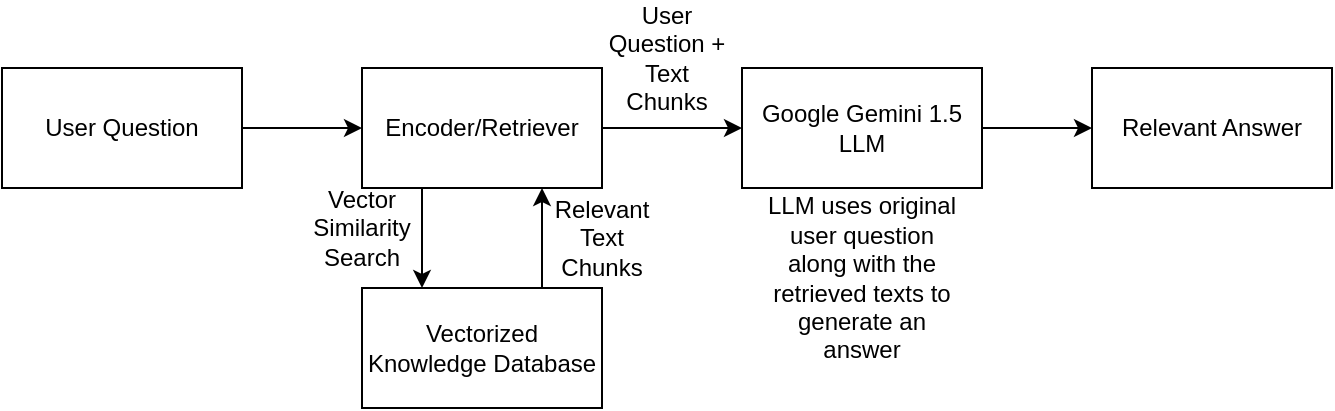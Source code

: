 <mxfile version="26.0.11">
  <diagram name="Page-1" id="_6DKbL7X02YxhA7WK7Fa">
    <mxGraphModel dx="2072" dy="1145" grid="1" gridSize="10" guides="1" tooltips="1" connect="1" arrows="1" fold="1" page="1" pageScale="1" pageWidth="850" pageHeight="1100" math="0" shadow="0">
      <root>
        <mxCell id="0" />
        <mxCell id="1" parent="0" />
        <mxCell id="L9TvePdmCQZXVEKv_d65-1" value="Encoder/Retriever" style="rounded=0;whiteSpace=wrap;html=1;" vertex="1" parent="1">
          <mxGeometry x="265" y="390" width="120" height="60" as="geometry" />
        </mxCell>
        <mxCell id="L9TvePdmCQZXVEKv_d65-3" value="" style="endArrow=classic;html=1;rounded=0;exitX=0.25;exitY=1;exitDx=0;exitDy=0;entryX=0.25;entryY=0;entryDx=0;entryDy=0;" edge="1" parent="1" source="L9TvePdmCQZXVEKv_d65-1" target="L9TvePdmCQZXVEKv_d65-4">
          <mxGeometry width="50" height="50" relative="1" as="geometry">
            <mxPoint x="485" y="460" as="sourcePoint" />
            <mxPoint x="325" y="530" as="targetPoint" />
          </mxGeometry>
        </mxCell>
        <mxCell id="L9TvePdmCQZXVEKv_d65-4" value="Vectorized Knowledge Database" style="rounded=0;whiteSpace=wrap;html=1;" vertex="1" parent="1">
          <mxGeometry x="265" y="500" width="120" height="60" as="geometry" />
        </mxCell>
        <mxCell id="L9TvePdmCQZXVEKv_d65-5" value="User Question" style="rounded=0;whiteSpace=wrap;html=1;" vertex="1" parent="1">
          <mxGeometry x="85" y="390" width="120" height="60" as="geometry" />
        </mxCell>
        <mxCell id="L9TvePdmCQZXVEKv_d65-6" value="" style="endArrow=classic;html=1;rounded=0;exitX=1;exitY=0.5;exitDx=0;exitDy=0;entryX=0;entryY=0.5;entryDx=0;entryDy=0;" edge="1" parent="1" source="L9TvePdmCQZXVEKv_d65-5" target="L9TvePdmCQZXVEKv_d65-1">
          <mxGeometry width="50" height="50" relative="1" as="geometry">
            <mxPoint x="475" y="610" as="sourcePoint" />
            <mxPoint x="525" y="560" as="targetPoint" />
          </mxGeometry>
        </mxCell>
        <mxCell id="L9TvePdmCQZXVEKv_d65-7" value="" style="endArrow=classic;html=1;rounded=0;exitX=0.75;exitY=0;exitDx=0;exitDy=0;entryX=0.75;entryY=1;entryDx=0;entryDy=0;" edge="1" parent="1" source="L9TvePdmCQZXVEKv_d65-4" target="L9TvePdmCQZXVEKv_d65-1">
          <mxGeometry width="50" height="50" relative="1" as="geometry">
            <mxPoint x="475" y="610" as="sourcePoint" />
            <mxPoint x="525" y="560" as="targetPoint" />
          </mxGeometry>
        </mxCell>
        <mxCell id="L9TvePdmCQZXVEKv_d65-8" value="Vector Similarity Search" style="text;html=1;align=center;verticalAlign=middle;whiteSpace=wrap;rounded=0;" vertex="1" parent="1">
          <mxGeometry x="235" y="460" width="60" height="20" as="geometry" />
        </mxCell>
        <mxCell id="L9TvePdmCQZXVEKv_d65-10" value="Relevant Text Chunks" style="text;html=1;align=center;verticalAlign=middle;whiteSpace=wrap;rounded=0;" vertex="1" parent="1">
          <mxGeometry x="355" y="460" width="60" height="30" as="geometry" />
        </mxCell>
        <mxCell id="L9TvePdmCQZXVEKv_d65-11" value="" style="endArrow=classic;html=1;rounded=0;exitX=1;exitY=0.5;exitDx=0;exitDy=0;" edge="1" parent="1" source="L9TvePdmCQZXVEKv_d65-1">
          <mxGeometry width="50" height="50" relative="1" as="geometry">
            <mxPoint x="475" y="610" as="sourcePoint" />
            <mxPoint x="455" y="420" as="targetPoint" />
          </mxGeometry>
        </mxCell>
        <mxCell id="L9TvePdmCQZXVEKv_d65-13" value="Google Gemini 1.5 LLM" style="rounded=0;whiteSpace=wrap;html=1;" vertex="1" parent="1">
          <mxGeometry x="455" y="390" width="120" height="60" as="geometry" />
        </mxCell>
        <mxCell id="L9TvePdmCQZXVEKv_d65-14" value="User Question + Text Chunks" style="text;html=1;align=center;verticalAlign=middle;whiteSpace=wrap;rounded=0;" vertex="1" parent="1">
          <mxGeometry x="385" y="370" width="65" height="30" as="geometry" />
        </mxCell>
        <mxCell id="L9TvePdmCQZXVEKv_d65-15" value="" style="endArrow=classic;html=1;rounded=0;exitX=1;exitY=0.5;exitDx=0;exitDy=0;" edge="1" parent="1" source="L9TvePdmCQZXVEKv_d65-13" target="L9TvePdmCQZXVEKv_d65-16">
          <mxGeometry width="50" height="50" relative="1" as="geometry">
            <mxPoint x="475" y="610" as="sourcePoint" />
            <mxPoint x="645" y="420" as="targetPoint" />
          </mxGeometry>
        </mxCell>
        <mxCell id="L9TvePdmCQZXVEKv_d65-16" value="Relevant Answer" style="rounded=0;whiteSpace=wrap;html=1;" vertex="1" parent="1">
          <mxGeometry x="630" y="390" width="120" height="60" as="geometry" />
        </mxCell>
        <mxCell id="L9TvePdmCQZXVEKv_d65-17" value="LLM uses original user question along with the retrieved texts to generate an answer" style="text;html=1;align=center;verticalAlign=middle;whiteSpace=wrap;rounded=0;" vertex="1" parent="1">
          <mxGeometry x="465" y="480" width="100" height="30" as="geometry" />
        </mxCell>
      </root>
    </mxGraphModel>
  </diagram>
</mxfile>
